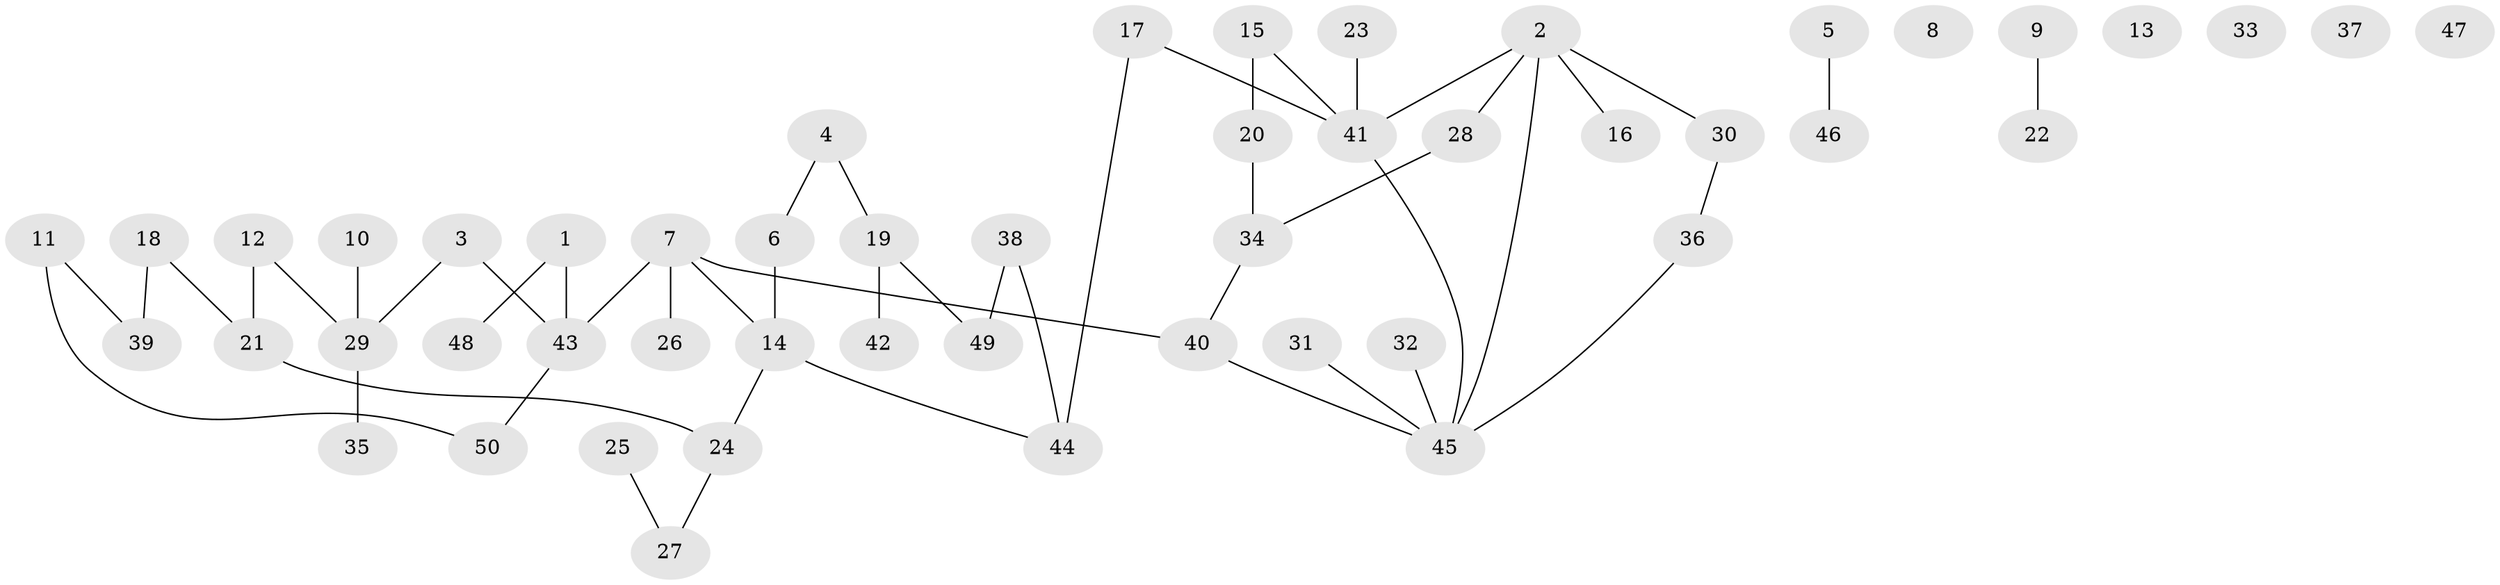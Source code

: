 // Generated by graph-tools (version 1.1) at 2025/13/03/09/25 04:13:11]
// undirected, 50 vertices, 50 edges
graph export_dot {
graph [start="1"]
  node [color=gray90,style=filled];
  1;
  2;
  3;
  4;
  5;
  6;
  7;
  8;
  9;
  10;
  11;
  12;
  13;
  14;
  15;
  16;
  17;
  18;
  19;
  20;
  21;
  22;
  23;
  24;
  25;
  26;
  27;
  28;
  29;
  30;
  31;
  32;
  33;
  34;
  35;
  36;
  37;
  38;
  39;
  40;
  41;
  42;
  43;
  44;
  45;
  46;
  47;
  48;
  49;
  50;
  1 -- 43;
  1 -- 48;
  2 -- 16;
  2 -- 28;
  2 -- 30;
  2 -- 41;
  2 -- 45;
  3 -- 29;
  3 -- 43;
  4 -- 6;
  4 -- 19;
  5 -- 46;
  6 -- 14;
  7 -- 14;
  7 -- 26;
  7 -- 40;
  7 -- 43;
  9 -- 22;
  10 -- 29;
  11 -- 39;
  11 -- 50;
  12 -- 21;
  12 -- 29;
  14 -- 24;
  14 -- 44;
  15 -- 20;
  15 -- 41;
  17 -- 41;
  17 -- 44;
  18 -- 21;
  18 -- 39;
  19 -- 42;
  19 -- 49;
  20 -- 34;
  21 -- 24;
  23 -- 41;
  24 -- 27;
  25 -- 27;
  28 -- 34;
  29 -- 35;
  30 -- 36;
  31 -- 45;
  32 -- 45;
  34 -- 40;
  36 -- 45;
  38 -- 44;
  38 -- 49;
  40 -- 45;
  41 -- 45;
  43 -- 50;
}
